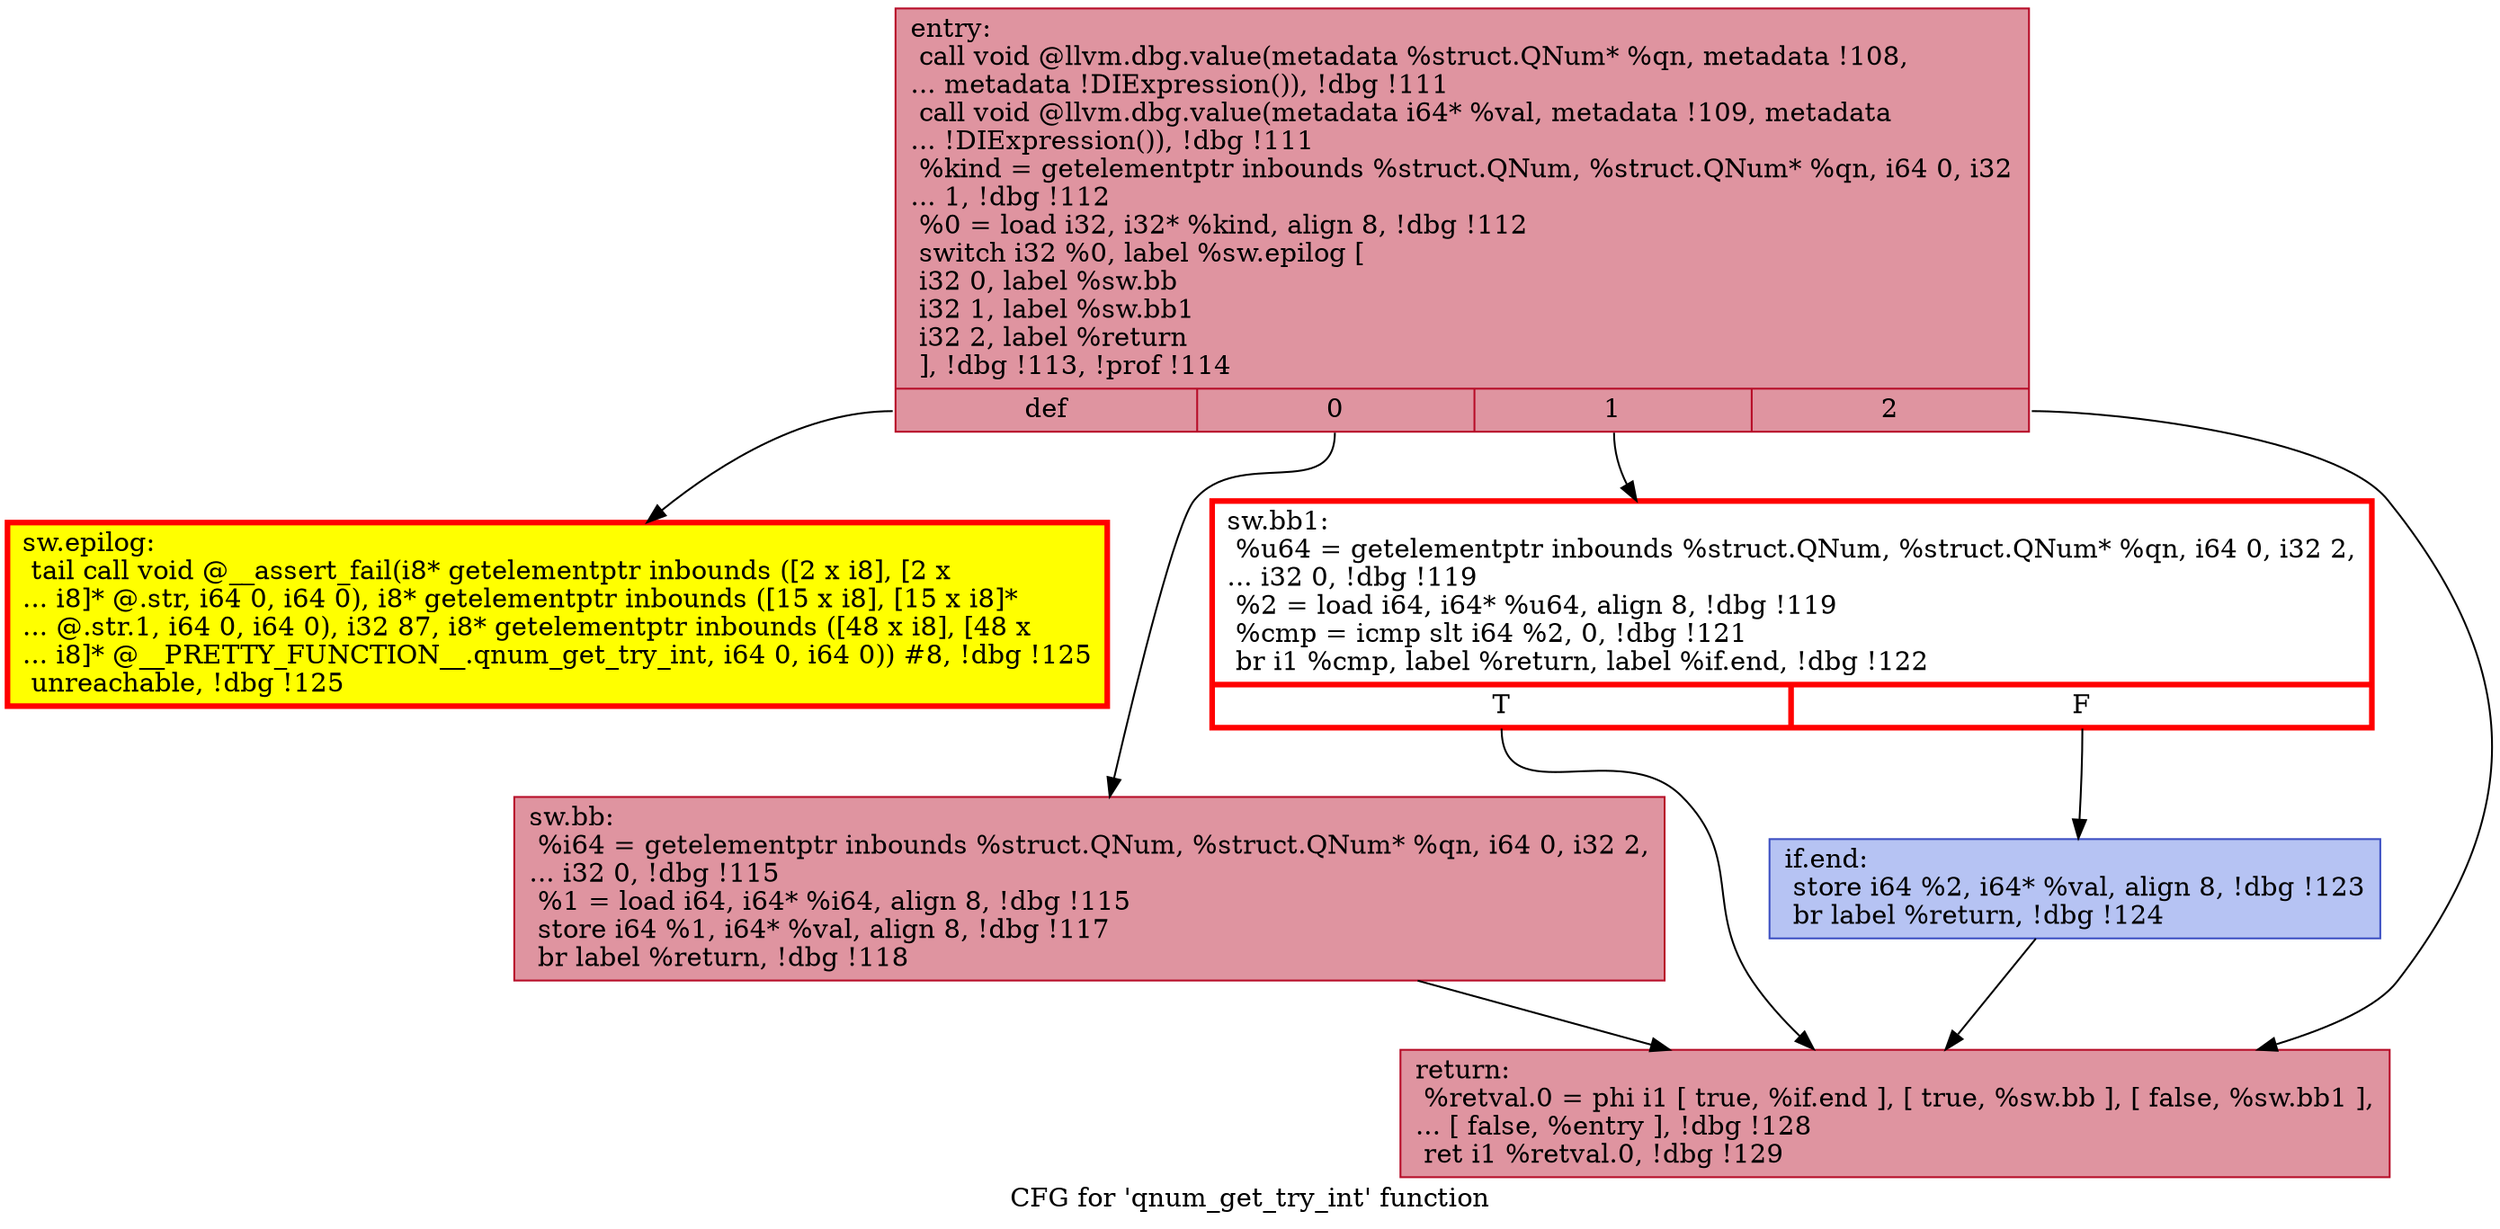 digraph "CFG for 'qnum_get_try_int' function" {
	label="CFG for 'qnum_get_try_int' function";

	Node0x55dc935f92f0 [shape=record,color="#b70d28ff", style=filled, fillcolor="#b70d2870",label="{entry:\l  call void @llvm.dbg.value(metadata %struct.QNum* %qn, metadata !108,\l... metadata !DIExpression()), !dbg !111\l  call void @llvm.dbg.value(metadata i64* %val, metadata !109, metadata\l... !DIExpression()), !dbg !111\l  %kind = getelementptr inbounds %struct.QNum, %struct.QNum* %qn, i64 0, i32\l... 1, !dbg !112\l  %0 = load i32, i32* %kind, align 8, !dbg !112\l  switch i32 %0, label %sw.epilog [\l    i32 0, label %sw.bb\l    i32 1, label %sw.bb1\l    i32 2, label %return\l  ], !dbg !113, !prof !114\l|{<s0>def|<s1>0|<s2>1|<s3>2}}"];
	Node0x55dc935f92f0:s0 -> Node0x55dc935fa360;
	Node0x55dc935f92f0:s1 -> Node0x55dc935fb130;
	Node0x55dc935f92f0:s2 -> Node0x55dc935fb760;
	Node0x55dc935f92f0:s3 -> Node0x55dc935f9810;
	Node0x55dc935fb130 [shape=record,color="#b70d28ff", style=filled, fillcolor="#b70d2870",label="{sw.bb:                                            \l  %i64 = getelementptr inbounds %struct.QNum, %struct.QNum* %qn, i64 0, i32 2,\l... i32 0, !dbg !115\l  %1 = load i64, i64* %i64, align 8, !dbg !115\l  store i64 %1, i64* %val, align 8, !dbg !117\l  br label %return, !dbg !118\l}"];
	Node0x55dc935fb130 -> Node0x55dc935f9810;
	Node0x55dc935fb760 [shape=record,penwidth=3.0, color="red",label="{sw.bb1:                                           \l  %u64 = getelementptr inbounds %struct.QNum, %struct.QNum* %qn, i64 0, i32 2,\l... i32 0, !dbg !119\l  %2 = load i64, i64* %u64, align 8, !dbg !119\l  %cmp = icmp slt i64 %2, 0, !dbg !121\l  br i1 %cmp, label %return, label %if.end, !dbg !122\l|{<s0>T|<s1>F}}"];
	Node0x55dc935fb760:s0 -> Node0x55dc935f9810;
	Node0x55dc935fb760:s1 -> Node0x55dc935fb8e0;
	Node0x55dc935fb8e0 [shape=record,color="#3d50c3ff", style=filled, fillcolor="#5977e370",label="{if.end:                                           \l  store i64 %2, i64* %val, align 8, !dbg !123\l  br label %return, !dbg !124\l}"];
	Node0x55dc935fb8e0 -> Node0x55dc935f9810;
	Node0x55dc935fa360 [shape=record,penwidth=3.0, style="filled", color="red", fillcolor="yellow",label="{sw.epilog:                                        \l  tail call void @__assert_fail(i8* getelementptr inbounds ([2 x i8], [2 x\l... i8]* @.str, i64 0, i64 0), i8* getelementptr inbounds ([15 x i8], [15 x i8]*\l... @.str.1, i64 0, i64 0), i32 87, i8* getelementptr inbounds ([48 x i8], [48 x\l... i8]* @__PRETTY_FUNCTION__.qnum_get_try_int, i64 0, i64 0)) #8, !dbg !125\l  unreachable, !dbg !125\l}"];
	Node0x55dc935f9810 [shape=record,color="#b70d28ff", style=filled, fillcolor="#b70d2870",label="{return:                                           \l  %retval.0 = phi i1 [ true, %if.end ], [ true, %sw.bb ], [ false, %sw.bb1 ],\l... [ false, %entry ], !dbg !128\l  ret i1 %retval.0, !dbg !129\l}"];
}
